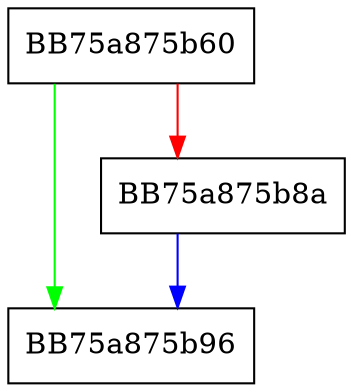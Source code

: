 digraph LoadDlpProcessesCommandLineExclusionListDbVar {
  node [shape="box"];
  graph [splines=ortho];
  BB75a875b60 -> BB75a875b96 [color="green"];
  BB75a875b60 -> BB75a875b8a [color="red"];
  BB75a875b8a -> BB75a875b96 [color="blue"];
}